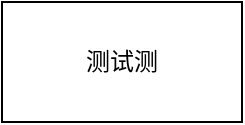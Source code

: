 <mxfile version="15.9.1" type="github">
  <diagram id="Okv5zOGWnMu4tDpyynD-" name="Page-1">
    <mxGraphModel dx="1426" dy="1995" grid="1" gridSize="10" guides="1" tooltips="1" connect="1" arrows="1" fold="1" page="1" pageScale="1" pageWidth="827" pageHeight="1169" math="0" shadow="0">
      <root>
        <mxCell id="0" />
        <mxCell id="1" parent="0" />
        <mxCell id="G1-jsFN4HEnFrv_-RY1J-1" value="测试测" style="rounded=0;whiteSpace=wrap;html=1;" vertex="1" parent="1">
          <mxGeometry x="110" y="-640" width="120" height="60" as="geometry" />
        </mxCell>
      </root>
    </mxGraphModel>
  </diagram>
</mxfile>

